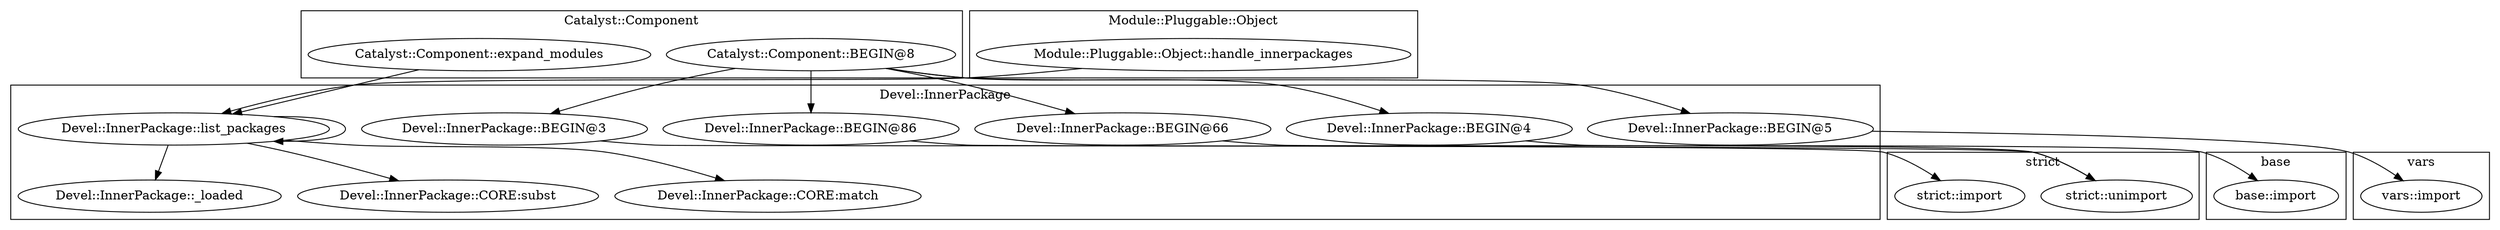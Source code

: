 digraph {
graph [overlap=false]
subgraph cluster_Catalyst_Component {
	label="Catalyst::Component";
	"Catalyst::Component::expand_modules";
	"Catalyst::Component::BEGIN@8";
}
subgraph cluster_base {
	label="base";
	"base::import";
}
subgraph cluster_Module_Pluggable_Object {
	label="Module::Pluggable::Object";
	"Module::Pluggable::Object::handle_innerpackages";
}
subgraph cluster_Devel_InnerPackage {
	label="Devel::InnerPackage";
	"Devel::InnerPackage::BEGIN@66";
	"Devel::InnerPackage::BEGIN@4";
	"Devel::InnerPackage::_loaded";
	"Devel::InnerPackage::BEGIN@5";
	"Devel::InnerPackage::list_packages";
	"Devel::InnerPackage::CORE:subst";
	"Devel::InnerPackage::CORE:match";
	"Devel::InnerPackage::BEGIN@3";
	"Devel::InnerPackage::BEGIN@86";
}
subgraph cluster_vars {
	label="vars";
	"vars::import";
}
subgraph cluster_strict {
	label="strict";
	"strict::unimport";
	"strict::import";
}
"Catalyst::Component::BEGIN@8" -> "Devel::InnerPackage::BEGIN@5";
"Devel::InnerPackage::list_packages" -> "Devel::InnerPackage::CORE:match";
"Catalyst::Component::BEGIN@8" -> "Devel::InnerPackage::BEGIN@3";
"Catalyst::Component::BEGIN@8" -> "Devel::InnerPackage::BEGIN@86";
"Devel::InnerPackage::list_packages" -> "Devel::InnerPackage::list_packages";
"Catalyst::Component::expand_modules" -> "Devel::InnerPackage::list_packages";
"Module::Pluggable::Object::handle_innerpackages" -> "Devel::InnerPackage::list_packages";
"Devel::InnerPackage::list_packages" -> "Devel::InnerPackage::_loaded";
"Devel::InnerPackage::BEGIN@3" -> "strict::import";
"Devel::InnerPackage::list_packages" -> "Devel::InnerPackage::CORE:subst";
"Devel::InnerPackage::BEGIN@86" -> "strict::unimport";
"Devel::InnerPackage::BEGIN@66" -> "strict::unimport";
"Devel::InnerPackage::BEGIN@4" -> "base::import";
"Devel::InnerPackage::BEGIN@5" -> "vars::import";
"Catalyst::Component::BEGIN@8" -> "Devel::InnerPackage::BEGIN@4";
"Catalyst::Component::BEGIN@8" -> "Devel::InnerPackage::BEGIN@66";
}
